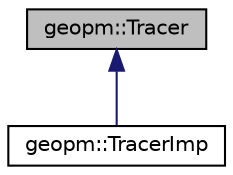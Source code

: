 digraph "geopm::Tracer"
{
 // LATEX_PDF_SIZE
  edge [fontname="Helvetica",fontsize="10",labelfontname="Helvetica",labelfontsize="10"];
  node [fontname="Helvetica",fontsize="10",shape=record];
  Node1 [label="geopm::Tracer",height=0.2,width=0.4,color="black", fillcolor="grey75", style="filled", fontcolor="black",tooltip="Abstract base class for the Tracer object defines the interface."];
  Node1 -> Node2 [dir="back",color="midnightblue",fontsize="10",style="solid",fontname="Helvetica"];
  Node2 [label="geopm::TracerImp",height=0.2,width=0.4,color="black", fillcolor="white", style="filled",URL="$classgeopm_1_1_tracer_imp.html",tooltip="Class used to write a trace of the telemetry and policy."];
}
